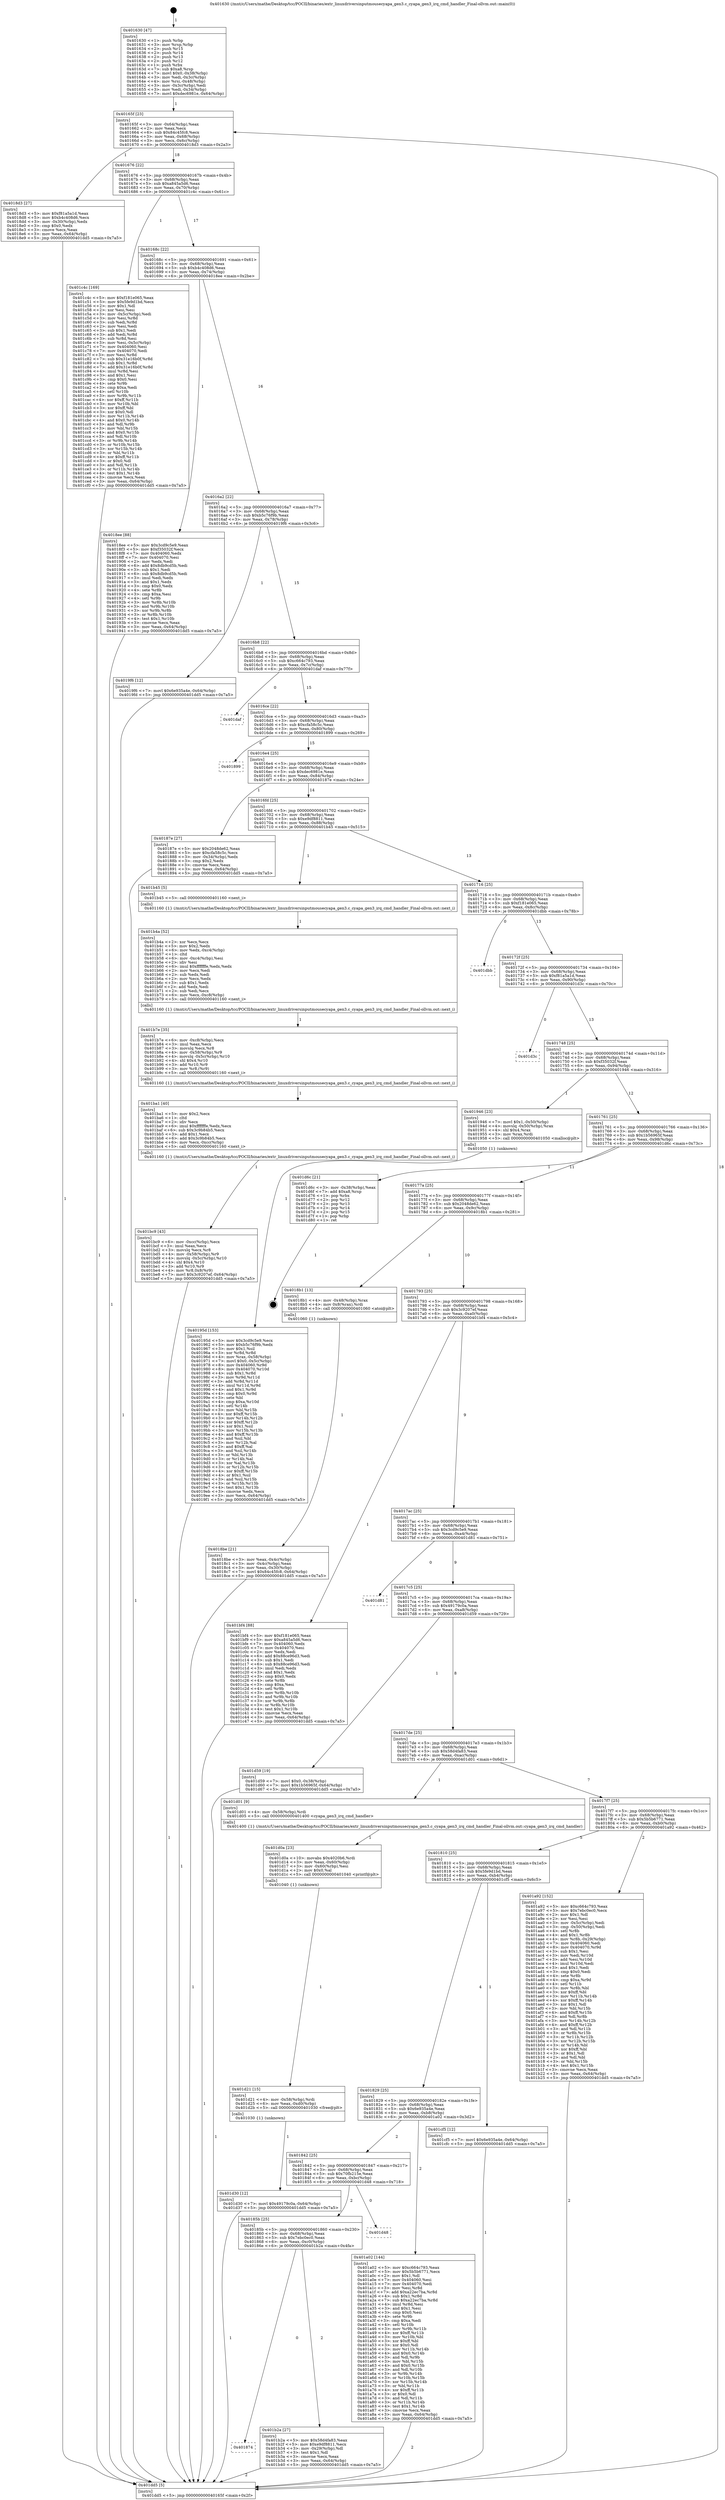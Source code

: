digraph "0x401630" {
  label = "0x401630 (/mnt/c/Users/mathe/Desktop/tcc/POCII/binaries/extr_linuxdriversinputmousecyapa_gen3.c_cyapa_gen3_irq_cmd_handler_Final-ollvm.out::main(0))"
  labelloc = "t"
  node[shape=record]

  Entry [label="",width=0.3,height=0.3,shape=circle,fillcolor=black,style=filled]
  "0x40165f" [label="{
     0x40165f [23]\l
     | [instrs]\l
     &nbsp;&nbsp;0x40165f \<+3\>: mov -0x64(%rbp),%eax\l
     &nbsp;&nbsp;0x401662 \<+2\>: mov %eax,%ecx\l
     &nbsp;&nbsp;0x401664 \<+6\>: sub $0x84c45fc8,%ecx\l
     &nbsp;&nbsp;0x40166a \<+3\>: mov %eax,-0x68(%rbp)\l
     &nbsp;&nbsp;0x40166d \<+3\>: mov %ecx,-0x6c(%rbp)\l
     &nbsp;&nbsp;0x401670 \<+6\>: je 00000000004018d3 \<main+0x2a3\>\l
  }"]
  "0x4018d3" [label="{
     0x4018d3 [27]\l
     | [instrs]\l
     &nbsp;&nbsp;0x4018d3 \<+5\>: mov $0xf81a5a1d,%eax\l
     &nbsp;&nbsp;0x4018d8 \<+5\>: mov $0xb4c408d6,%ecx\l
     &nbsp;&nbsp;0x4018dd \<+3\>: mov -0x30(%rbp),%edx\l
     &nbsp;&nbsp;0x4018e0 \<+3\>: cmp $0x0,%edx\l
     &nbsp;&nbsp;0x4018e3 \<+3\>: cmove %ecx,%eax\l
     &nbsp;&nbsp;0x4018e6 \<+3\>: mov %eax,-0x64(%rbp)\l
     &nbsp;&nbsp;0x4018e9 \<+5\>: jmp 0000000000401dd5 \<main+0x7a5\>\l
  }"]
  "0x401676" [label="{
     0x401676 [22]\l
     | [instrs]\l
     &nbsp;&nbsp;0x401676 \<+5\>: jmp 000000000040167b \<main+0x4b\>\l
     &nbsp;&nbsp;0x40167b \<+3\>: mov -0x68(%rbp),%eax\l
     &nbsp;&nbsp;0x40167e \<+5\>: sub $0xa845a5d6,%eax\l
     &nbsp;&nbsp;0x401683 \<+3\>: mov %eax,-0x70(%rbp)\l
     &nbsp;&nbsp;0x401686 \<+6\>: je 0000000000401c4c \<main+0x61c\>\l
  }"]
  Exit [label="",width=0.3,height=0.3,shape=circle,fillcolor=black,style=filled,peripheries=2]
  "0x401c4c" [label="{
     0x401c4c [169]\l
     | [instrs]\l
     &nbsp;&nbsp;0x401c4c \<+5\>: mov $0xf181e065,%eax\l
     &nbsp;&nbsp;0x401c51 \<+5\>: mov $0x5fe9d1bd,%ecx\l
     &nbsp;&nbsp;0x401c56 \<+2\>: mov $0x1,%dl\l
     &nbsp;&nbsp;0x401c58 \<+2\>: xor %esi,%esi\l
     &nbsp;&nbsp;0x401c5a \<+3\>: mov -0x5c(%rbp),%edi\l
     &nbsp;&nbsp;0x401c5d \<+3\>: mov %esi,%r8d\l
     &nbsp;&nbsp;0x401c60 \<+3\>: sub %edi,%r8d\l
     &nbsp;&nbsp;0x401c63 \<+2\>: mov %esi,%edi\l
     &nbsp;&nbsp;0x401c65 \<+3\>: sub $0x1,%edi\l
     &nbsp;&nbsp;0x401c68 \<+3\>: add %edi,%r8d\l
     &nbsp;&nbsp;0x401c6b \<+3\>: sub %r8d,%esi\l
     &nbsp;&nbsp;0x401c6e \<+3\>: mov %esi,-0x5c(%rbp)\l
     &nbsp;&nbsp;0x401c71 \<+7\>: mov 0x404060,%esi\l
     &nbsp;&nbsp;0x401c78 \<+7\>: mov 0x404070,%edi\l
     &nbsp;&nbsp;0x401c7f \<+3\>: mov %esi,%r8d\l
     &nbsp;&nbsp;0x401c82 \<+7\>: sub $0x31e16b0f,%r8d\l
     &nbsp;&nbsp;0x401c89 \<+4\>: sub $0x1,%r8d\l
     &nbsp;&nbsp;0x401c8d \<+7\>: add $0x31e16b0f,%r8d\l
     &nbsp;&nbsp;0x401c94 \<+4\>: imul %r8d,%esi\l
     &nbsp;&nbsp;0x401c98 \<+3\>: and $0x1,%esi\l
     &nbsp;&nbsp;0x401c9b \<+3\>: cmp $0x0,%esi\l
     &nbsp;&nbsp;0x401c9e \<+4\>: sete %r9b\l
     &nbsp;&nbsp;0x401ca2 \<+3\>: cmp $0xa,%edi\l
     &nbsp;&nbsp;0x401ca5 \<+4\>: setl %r10b\l
     &nbsp;&nbsp;0x401ca9 \<+3\>: mov %r9b,%r11b\l
     &nbsp;&nbsp;0x401cac \<+4\>: xor $0xff,%r11b\l
     &nbsp;&nbsp;0x401cb0 \<+3\>: mov %r10b,%bl\l
     &nbsp;&nbsp;0x401cb3 \<+3\>: xor $0xff,%bl\l
     &nbsp;&nbsp;0x401cb6 \<+3\>: xor $0x0,%dl\l
     &nbsp;&nbsp;0x401cb9 \<+3\>: mov %r11b,%r14b\l
     &nbsp;&nbsp;0x401cbc \<+4\>: and $0x0,%r14b\l
     &nbsp;&nbsp;0x401cc0 \<+3\>: and %dl,%r9b\l
     &nbsp;&nbsp;0x401cc3 \<+3\>: mov %bl,%r15b\l
     &nbsp;&nbsp;0x401cc6 \<+4\>: and $0x0,%r15b\l
     &nbsp;&nbsp;0x401cca \<+3\>: and %dl,%r10b\l
     &nbsp;&nbsp;0x401ccd \<+3\>: or %r9b,%r14b\l
     &nbsp;&nbsp;0x401cd0 \<+3\>: or %r10b,%r15b\l
     &nbsp;&nbsp;0x401cd3 \<+3\>: xor %r15b,%r14b\l
     &nbsp;&nbsp;0x401cd6 \<+3\>: or %bl,%r11b\l
     &nbsp;&nbsp;0x401cd9 \<+4\>: xor $0xff,%r11b\l
     &nbsp;&nbsp;0x401cdd \<+3\>: or $0x0,%dl\l
     &nbsp;&nbsp;0x401ce0 \<+3\>: and %dl,%r11b\l
     &nbsp;&nbsp;0x401ce3 \<+3\>: or %r11b,%r14b\l
     &nbsp;&nbsp;0x401ce6 \<+4\>: test $0x1,%r14b\l
     &nbsp;&nbsp;0x401cea \<+3\>: cmovne %ecx,%eax\l
     &nbsp;&nbsp;0x401ced \<+3\>: mov %eax,-0x64(%rbp)\l
     &nbsp;&nbsp;0x401cf0 \<+5\>: jmp 0000000000401dd5 \<main+0x7a5\>\l
  }"]
  "0x40168c" [label="{
     0x40168c [22]\l
     | [instrs]\l
     &nbsp;&nbsp;0x40168c \<+5\>: jmp 0000000000401691 \<main+0x61\>\l
     &nbsp;&nbsp;0x401691 \<+3\>: mov -0x68(%rbp),%eax\l
     &nbsp;&nbsp;0x401694 \<+5\>: sub $0xb4c408d6,%eax\l
     &nbsp;&nbsp;0x401699 \<+3\>: mov %eax,-0x74(%rbp)\l
     &nbsp;&nbsp;0x40169c \<+6\>: je 00000000004018ee \<main+0x2be\>\l
  }"]
  "0x401d30" [label="{
     0x401d30 [12]\l
     | [instrs]\l
     &nbsp;&nbsp;0x401d30 \<+7\>: movl $0x49179c0a,-0x64(%rbp)\l
     &nbsp;&nbsp;0x401d37 \<+5\>: jmp 0000000000401dd5 \<main+0x7a5\>\l
  }"]
  "0x4018ee" [label="{
     0x4018ee [88]\l
     | [instrs]\l
     &nbsp;&nbsp;0x4018ee \<+5\>: mov $0x3cd9c5e9,%eax\l
     &nbsp;&nbsp;0x4018f3 \<+5\>: mov $0xf35032f,%ecx\l
     &nbsp;&nbsp;0x4018f8 \<+7\>: mov 0x404060,%edx\l
     &nbsp;&nbsp;0x4018ff \<+7\>: mov 0x404070,%esi\l
     &nbsp;&nbsp;0x401906 \<+2\>: mov %edx,%edi\l
     &nbsp;&nbsp;0x401908 \<+6\>: add $0x8db9cd5b,%edi\l
     &nbsp;&nbsp;0x40190e \<+3\>: sub $0x1,%edi\l
     &nbsp;&nbsp;0x401911 \<+6\>: sub $0x8db9cd5b,%edi\l
     &nbsp;&nbsp;0x401917 \<+3\>: imul %edi,%edx\l
     &nbsp;&nbsp;0x40191a \<+3\>: and $0x1,%edx\l
     &nbsp;&nbsp;0x40191d \<+3\>: cmp $0x0,%edx\l
     &nbsp;&nbsp;0x401920 \<+4\>: sete %r8b\l
     &nbsp;&nbsp;0x401924 \<+3\>: cmp $0xa,%esi\l
     &nbsp;&nbsp;0x401927 \<+4\>: setl %r9b\l
     &nbsp;&nbsp;0x40192b \<+3\>: mov %r8b,%r10b\l
     &nbsp;&nbsp;0x40192e \<+3\>: and %r9b,%r10b\l
     &nbsp;&nbsp;0x401931 \<+3\>: xor %r9b,%r8b\l
     &nbsp;&nbsp;0x401934 \<+3\>: or %r8b,%r10b\l
     &nbsp;&nbsp;0x401937 \<+4\>: test $0x1,%r10b\l
     &nbsp;&nbsp;0x40193b \<+3\>: cmovne %ecx,%eax\l
     &nbsp;&nbsp;0x40193e \<+3\>: mov %eax,-0x64(%rbp)\l
     &nbsp;&nbsp;0x401941 \<+5\>: jmp 0000000000401dd5 \<main+0x7a5\>\l
  }"]
  "0x4016a2" [label="{
     0x4016a2 [22]\l
     | [instrs]\l
     &nbsp;&nbsp;0x4016a2 \<+5\>: jmp 00000000004016a7 \<main+0x77\>\l
     &nbsp;&nbsp;0x4016a7 \<+3\>: mov -0x68(%rbp),%eax\l
     &nbsp;&nbsp;0x4016aa \<+5\>: sub $0xb5c76f9b,%eax\l
     &nbsp;&nbsp;0x4016af \<+3\>: mov %eax,-0x78(%rbp)\l
     &nbsp;&nbsp;0x4016b2 \<+6\>: je 00000000004019f6 \<main+0x3c6\>\l
  }"]
  "0x401d21" [label="{
     0x401d21 [15]\l
     | [instrs]\l
     &nbsp;&nbsp;0x401d21 \<+4\>: mov -0x58(%rbp),%rdi\l
     &nbsp;&nbsp;0x401d25 \<+6\>: mov %eax,-0xd0(%rbp)\l
     &nbsp;&nbsp;0x401d2b \<+5\>: call 0000000000401030 \<free@plt\>\l
     | [calls]\l
     &nbsp;&nbsp;0x401030 \{1\} (unknown)\l
  }"]
  "0x4019f6" [label="{
     0x4019f6 [12]\l
     | [instrs]\l
     &nbsp;&nbsp;0x4019f6 \<+7\>: movl $0x6e935a4e,-0x64(%rbp)\l
     &nbsp;&nbsp;0x4019fd \<+5\>: jmp 0000000000401dd5 \<main+0x7a5\>\l
  }"]
  "0x4016b8" [label="{
     0x4016b8 [22]\l
     | [instrs]\l
     &nbsp;&nbsp;0x4016b8 \<+5\>: jmp 00000000004016bd \<main+0x8d\>\l
     &nbsp;&nbsp;0x4016bd \<+3\>: mov -0x68(%rbp),%eax\l
     &nbsp;&nbsp;0x4016c0 \<+5\>: sub $0xc664c793,%eax\l
     &nbsp;&nbsp;0x4016c5 \<+3\>: mov %eax,-0x7c(%rbp)\l
     &nbsp;&nbsp;0x4016c8 \<+6\>: je 0000000000401daf \<main+0x77f\>\l
  }"]
  "0x401d0a" [label="{
     0x401d0a [23]\l
     | [instrs]\l
     &nbsp;&nbsp;0x401d0a \<+10\>: movabs $0x4020b6,%rdi\l
     &nbsp;&nbsp;0x401d14 \<+3\>: mov %eax,-0x60(%rbp)\l
     &nbsp;&nbsp;0x401d17 \<+3\>: mov -0x60(%rbp),%esi\l
     &nbsp;&nbsp;0x401d1a \<+2\>: mov $0x0,%al\l
     &nbsp;&nbsp;0x401d1c \<+5\>: call 0000000000401040 \<printf@plt\>\l
     | [calls]\l
     &nbsp;&nbsp;0x401040 \{1\} (unknown)\l
  }"]
  "0x401daf" [label="{
     0x401daf\l
  }", style=dashed]
  "0x4016ce" [label="{
     0x4016ce [22]\l
     | [instrs]\l
     &nbsp;&nbsp;0x4016ce \<+5\>: jmp 00000000004016d3 \<main+0xa3\>\l
     &nbsp;&nbsp;0x4016d3 \<+3\>: mov -0x68(%rbp),%eax\l
     &nbsp;&nbsp;0x4016d6 \<+5\>: sub $0xcfa58c5c,%eax\l
     &nbsp;&nbsp;0x4016db \<+3\>: mov %eax,-0x80(%rbp)\l
     &nbsp;&nbsp;0x4016de \<+6\>: je 0000000000401899 \<main+0x269\>\l
  }"]
  "0x401bc9" [label="{
     0x401bc9 [43]\l
     | [instrs]\l
     &nbsp;&nbsp;0x401bc9 \<+6\>: mov -0xcc(%rbp),%ecx\l
     &nbsp;&nbsp;0x401bcf \<+3\>: imul %eax,%ecx\l
     &nbsp;&nbsp;0x401bd2 \<+3\>: movslq %ecx,%r8\l
     &nbsp;&nbsp;0x401bd5 \<+4\>: mov -0x58(%rbp),%r9\l
     &nbsp;&nbsp;0x401bd9 \<+4\>: movslq -0x5c(%rbp),%r10\l
     &nbsp;&nbsp;0x401bdd \<+4\>: shl $0x4,%r10\l
     &nbsp;&nbsp;0x401be1 \<+3\>: add %r10,%r9\l
     &nbsp;&nbsp;0x401be4 \<+4\>: mov %r8,0x8(%r9)\l
     &nbsp;&nbsp;0x401be8 \<+7\>: movl $0x3c9207ef,-0x64(%rbp)\l
     &nbsp;&nbsp;0x401bef \<+5\>: jmp 0000000000401dd5 \<main+0x7a5\>\l
  }"]
  "0x401899" [label="{
     0x401899\l
  }", style=dashed]
  "0x4016e4" [label="{
     0x4016e4 [25]\l
     | [instrs]\l
     &nbsp;&nbsp;0x4016e4 \<+5\>: jmp 00000000004016e9 \<main+0xb9\>\l
     &nbsp;&nbsp;0x4016e9 \<+3\>: mov -0x68(%rbp),%eax\l
     &nbsp;&nbsp;0x4016ec \<+5\>: sub $0xdec6981e,%eax\l
     &nbsp;&nbsp;0x4016f1 \<+6\>: mov %eax,-0x84(%rbp)\l
     &nbsp;&nbsp;0x4016f7 \<+6\>: je 000000000040187e \<main+0x24e\>\l
  }"]
  "0x401ba1" [label="{
     0x401ba1 [40]\l
     | [instrs]\l
     &nbsp;&nbsp;0x401ba1 \<+5\>: mov $0x2,%ecx\l
     &nbsp;&nbsp;0x401ba6 \<+1\>: cltd\l
     &nbsp;&nbsp;0x401ba7 \<+2\>: idiv %ecx\l
     &nbsp;&nbsp;0x401ba9 \<+6\>: imul $0xfffffffe,%edx,%ecx\l
     &nbsp;&nbsp;0x401baf \<+6\>: sub $0x3c9b84b5,%ecx\l
     &nbsp;&nbsp;0x401bb5 \<+3\>: add $0x1,%ecx\l
     &nbsp;&nbsp;0x401bb8 \<+6\>: add $0x3c9b84b5,%ecx\l
     &nbsp;&nbsp;0x401bbe \<+6\>: mov %ecx,-0xcc(%rbp)\l
     &nbsp;&nbsp;0x401bc4 \<+5\>: call 0000000000401160 \<next_i\>\l
     | [calls]\l
     &nbsp;&nbsp;0x401160 \{1\} (/mnt/c/Users/mathe/Desktop/tcc/POCII/binaries/extr_linuxdriversinputmousecyapa_gen3.c_cyapa_gen3_irq_cmd_handler_Final-ollvm.out::next_i)\l
  }"]
  "0x40187e" [label="{
     0x40187e [27]\l
     | [instrs]\l
     &nbsp;&nbsp;0x40187e \<+5\>: mov $0x2048de62,%eax\l
     &nbsp;&nbsp;0x401883 \<+5\>: mov $0xcfa58c5c,%ecx\l
     &nbsp;&nbsp;0x401888 \<+3\>: mov -0x34(%rbp),%edx\l
     &nbsp;&nbsp;0x40188b \<+3\>: cmp $0x2,%edx\l
     &nbsp;&nbsp;0x40188e \<+3\>: cmovne %ecx,%eax\l
     &nbsp;&nbsp;0x401891 \<+3\>: mov %eax,-0x64(%rbp)\l
     &nbsp;&nbsp;0x401894 \<+5\>: jmp 0000000000401dd5 \<main+0x7a5\>\l
  }"]
  "0x4016fd" [label="{
     0x4016fd [25]\l
     | [instrs]\l
     &nbsp;&nbsp;0x4016fd \<+5\>: jmp 0000000000401702 \<main+0xd2\>\l
     &nbsp;&nbsp;0x401702 \<+3\>: mov -0x68(%rbp),%eax\l
     &nbsp;&nbsp;0x401705 \<+5\>: sub $0xe9df8811,%eax\l
     &nbsp;&nbsp;0x40170a \<+6\>: mov %eax,-0x88(%rbp)\l
     &nbsp;&nbsp;0x401710 \<+6\>: je 0000000000401b45 \<main+0x515\>\l
  }"]
  "0x401dd5" [label="{
     0x401dd5 [5]\l
     | [instrs]\l
     &nbsp;&nbsp;0x401dd5 \<+5\>: jmp 000000000040165f \<main+0x2f\>\l
  }"]
  "0x401630" [label="{
     0x401630 [47]\l
     | [instrs]\l
     &nbsp;&nbsp;0x401630 \<+1\>: push %rbp\l
     &nbsp;&nbsp;0x401631 \<+3\>: mov %rsp,%rbp\l
     &nbsp;&nbsp;0x401634 \<+2\>: push %r15\l
     &nbsp;&nbsp;0x401636 \<+2\>: push %r14\l
     &nbsp;&nbsp;0x401638 \<+2\>: push %r13\l
     &nbsp;&nbsp;0x40163a \<+2\>: push %r12\l
     &nbsp;&nbsp;0x40163c \<+1\>: push %rbx\l
     &nbsp;&nbsp;0x40163d \<+7\>: sub $0xa8,%rsp\l
     &nbsp;&nbsp;0x401644 \<+7\>: movl $0x0,-0x38(%rbp)\l
     &nbsp;&nbsp;0x40164b \<+3\>: mov %edi,-0x3c(%rbp)\l
     &nbsp;&nbsp;0x40164e \<+4\>: mov %rsi,-0x48(%rbp)\l
     &nbsp;&nbsp;0x401652 \<+3\>: mov -0x3c(%rbp),%edi\l
     &nbsp;&nbsp;0x401655 \<+3\>: mov %edi,-0x34(%rbp)\l
     &nbsp;&nbsp;0x401658 \<+7\>: movl $0xdec6981e,-0x64(%rbp)\l
  }"]
  "0x401b7e" [label="{
     0x401b7e [35]\l
     | [instrs]\l
     &nbsp;&nbsp;0x401b7e \<+6\>: mov -0xc8(%rbp),%ecx\l
     &nbsp;&nbsp;0x401b84 \<+3\>: imul %eax,%ecx\l
     &nbsp;&nbsp;0x401b87 \<+3\>: movslq %ecx,%r8\l
     &nbsp;&nbsp;0x401b8a \<+4\>: mov -0x58(%rbp),%r9\l
     &nbsp;&nbsp;0x401b8e \<+4\>: movslq -0x5c(%rbp),%r10\l
     &nbsp;&nbsp;0x401b92 \<+4\>: shl $0x4,%r10\l
     &nbsp;&nbsp;0x401b96 \<+3\>: add %r10,%r9\l
     &nbsp;&nbsp;0x401b99 \<+3\>: mov %r8,(%r9)\l
     &nbsp;&nbsp;0x401b9c \<+5\>: call 0000000000401160 \<next_i\>\l
     | [calls]\l
     &nbsp;&nbsp;0x401160 \{1\} (/mnt/c/Users/mathe/Desktop/tcc/POCII/binaries/extr_linuxdriversinputmousecyapa_gen3.c_cyapa_gen3_irq_cmd_handler_Final-ollvm.out::next_i)\l
  }"]
  "0x401b45" [label="{
     0x401b45 [5]\l
     | [instrs]\l
     &nbsp;&nbsp;0x401b45 \<+5\>: call 0000000000401160 \<next_i\>\l
     | [calls]\l
     &nbsp;&nbsp;0x401160 \{1\} (/mnt/c/Users/mathe/Desktop/tcc/POCII/binaries/extr_linuxdriversinputmousecyapa_gen3.c_cyapa_gen3_irq_cmd_handler_Final-ollvm.out::next_i)\l
  }"]
  "0x401716" [label="{
     0x401716 [25]\l
     | [instrs]\l
     &nbsp;&nbsp;0x401716 \<+5\>: jmp 000000000040171b \<main+0xeb\>\l
     &nbsp;&nbsp;0x40171b \<+3\>: mov -0x68(%rbp),%eax\l
     &nbsp;&nbsp;0x40171e \<+5\>: sub $0xf181e065,%eax\l
     &nbsp;&nbsp;0x401723 \<+6\>: mov %eax,-0x8c(%rbp)\l
     &nbsp;&nbsp;0x401729 \<+6\>: je 0000000000401dbb \<main+0x78b\>\l
  }"]
  "0x401b4a" [label="{
     0x401b4a [52]\l
     | [instrs]\l
     &nbsp;&nbsp;0x401b4a \<+2\>: xor %ecx,%ecx\l
     &nbsp;&nbsp;0x401b4c \<+5\>: mov $0x2,%edx\l
     &nbsp;&nbsp;0x401b51 \<+6\>: mov %edx,-0xc4(%rbp)\l
     &nbsp;&nbsp;0x401b57 \<+1\>: cltd\l
     &nbsp;&nbsp;0x401b58 \<+6\>: mov -0xc4(%rbp),%esi\l
     &nbsp;&nbsp;0x401b5e \<+2\>: idiv %esi\l
     &nbsp;&nbsp;0x401b60 \<+6\>: imul $0xfffffffe,%edx,%edx\l
     &nbsp;&nbsp;0x401b66 \<+2\>: mov %ecx,%edi\l
     &nbsp;&nbsp;0x401b68 \<+2\>: sub %edx,%edi\l
     &nbsp;&nbsp;0x401b6a \<+2\>: mov %ecx,%edx\l
     &nbsp;&nbsp;0x401b6c \<+3\>: sub $0x1,%edx\l
     &nbsp;&nbsp;0x401b6f \<+2\>: add %edx,%edi\l
     &nbsp;&nbsp;0x401b71 \<+2\>: sub %edi,%ecx\l
     &nbsp;&nbsp;0x401b73 \<+6\>: mov %ecx,-0xc8(%rbp)\l
     &nbsp;&nbsp;0x401b79 \<+5\>: call 0000000000401160 \<next_i\>\l
     | [calls]\l
     &nbsp;&nbsp;0x401160 \{1\} (/mnt/c/Users/mathe/Desktop/tcc/POCII/binaries/extr_linuxdriversinputmousecyapa_gen3.c_cyapa_gen3_irq_cmd_handler_Final-ollvm.out::next_i)\l
  }"]
  "0x401dbb" [label="{
     0x401dbb\l
  }", style=dashed]
  "0x40172f" [label="{
     0x40172f [25]\l
     | [instrs]\l
     &nbsp;&nbsp;0x40172f \<+5\>: jmp 0000000000401734 \<main+0x104\>\l
     &nbsp;&nbsp;0x401734 \<+3\>: mov -0x68(%rbp),%eax\l
     &nbsp;&nbsp;0x401737 \<+5\>: sub $0xf81a5a1d,%eax\l
     &nbsp;&nbsp;0x40173c \<+6\>: mov %eax,-0x90(%rbp)\l
     &nbsp;&nbsp;0x401742 \<+6\>: je 0000000000401d3c \<main+0x70c\>\l
  }"]
  "0x401874" [label="{
     0x401874\l
  }", style=dashed]
  "0x401d3c" [label="{
     0x401d3c\l
  }", style=dashed]
  "0x401748" [label="{
     0x401748 [25]\l
     | [instrs]\l
     &nbsp;&nbsp;0x401748 \<+5\>: jmp 000000000040174d \<main+0x11d\>\l
     &nbsp;&nbsp;0x40174d \<+3\>: mov -0x68(%rbp),%eax\l
     &nbsp;&nbsp;0x401750 \<+5\>: sub $0xf35032f,%eax\l
     &nbsp;&nbsp;0x401755 \<+6\>: mov %eax,-0x94(%rbp)\l
     &nbsp;&nbsp;0x40175b \<+6\>: je 0000000000401946 \<main+0x316\>\l
  }"]
  "0x401b2a" [label="{
     0x401b2a [27]\l
     | [instrs]\l
     &nbsp;&nbsp;0x401b2a \<+5\>: mov $0x58d4fa83,%eax\l
     &nbsp;&nbsp;0x401b2f \<+5\>: mov $0xe9df8811,%ecx\l
     &nbsp;&nbsp;0x401b34 \<+3\>: mov -0x29(%rbp),%dl\l
     &nbsp;&nbsp;0x401b37 \<+3\>: test $0x1,%dl\l
     &nbsp;&nbsp;0x401b3a \<+3\>: cmovne %ecx,%eax\l
     &nbsp;&nbsp;0x401b3d \<+3\>: mov %eax,-0x64(%rbp)\l
     &nbsp;&nbsp;0x401b40 \<+5\>: jmp 0000000000401dd5 \<main+0x7a5\>\l
  }"]
  "0x401946" [label="{
     0x401946 [23]\l
     | [instrs]\l
     &nbsp;&nbsp;0x401946 \<+7\>: movl $0x1,-0x50(%rbp)\l
     &nbsp;&nbsp;0x40194d \<+4\>: movslq -0x50(%rbp),%rax\l
     &nbsp;&nbsp;0x401951 \<+4\>: shl $0x4,%rax\l
     &nbsp;&nbsp;0x401955 \<+3\>: mov %rax,%rdi\l
     &nbsp;&nbsp;0x401958 \<+5\>: call 0000000000401050 \<malloc@plt\>\l
     | [calls]\l
     &nbsp;&nbsp;0x401050 \{1\} (unknown)\l
  }"]
  "0x401761" [label="{
     0x401761 [25]\l
     | [instrs]\l
     &nbsp;&nbsp;0x401761 \<+5\>: jmp 0000000000401766 \<main+0x136\>\l
     &nbsp;&nbsp;0x401766 \<+3\>: mov -0x68(%rbp),%eax\l
     &nbsp;&nbsp;0x401769 \<+5\>: sub $0x1b56965f,%eax\l
     &nbsp;&nbsp;0x40176e \<+6\>: mov %eax,-0x98(%rbp)\l
     &nbsp;&nbsp;0x401774 \<+6\>: je 0000000000401d6c \<main+0x73c\>\l
  }"]
  "0x40185b" [label="{
     0x40185b [25]\l
     | [instrs]\l
     &nbsp;&nbsp;0x40185b \<+5\>: jmp 0000000000401860 \<main+0x230\>\l
     &nbsp;&nbsp;0x401860 \<+3\>: mov -0x68(%rbp),%eax\l
     &nbsp;&nbsp;0x401863 \<+5\>: sub $0x7ebc0ec0,%eax\l
     &nbsp;&nbsp;0x401868 \<+6\>: mov %eax,-0xc0(%rbp)\l
     &nbsp;&nbsp;0x40186e \<+6\>: je 0000000000401b2a \<main+0x4fa\>\l
  }"]
  "0x401d6c" [label="{
     0x401d6c [21]\l
     | [instrs]\l
     &nbsp;&nbsp;0x401d6c \<+3\>: mov -0x38(%rbp),%eax\l
     &nbsp;&nbsp;0x401d6f \<+7\>: add $0xa8,%rsp\l
     &nbsp;&nbsp;0x401d76 \<+1\>: pop %rbx\l
     &nbsp;&nbsp;0x401d77 \<+2\>: pop %r12\l
     &nbsp;&nbsp;0x401d79 \<+2\>: pop %r13\l
     &nbsp;&nbsp;0x401d7b \<+2\>: pop %r14\l
     &nbsp;&nbsp;0x401d7d \<+2\>: pop %r15\l
     &nbsp;&nbsp;0x401d7f \<+1\>: pop %rbp\l
     &nbsp;&nbsp;0x401d80 \<+1\>: ret\l
  }"]
  "0x40177a" [label="{
     0x40177a [25]\l
     | [instrs]\l
     &nbsp;&nbsp;0x40177a \<+5\>: jmp 000000000040177f \<main+0x14f\>\l
     &nbsp;&nbsp;0x40177f \<+3\>: mov -0x68(%rbp),%eax\l
     &nbsp;&nbsp;0x401782 \<+5\>: sub $0x2048de62,%eax\l
     &nbsp;&nbsp;0x401787 \<+6\>: mov %eax,-0x9c(%rbp)\l
     &nbsp;&nbsp;0x40178d \<+6\>: je 00000000004018b1 \<main+0x281\>\l
  }"]
  "0x401d48" [label="{
     0x401d48\l
  }", style=dashed]
  "0x4018b1" [label="{
     0x4018b1 [13]\l
     | [instrs]\l
     &nbsp;&nbsp;0x4018b1 \<+4\>: mov -0x48(%rbp),%rax\l
     &nbsp;&nbsp;0x4018b5 \<+4\>: mov 0x8(%rax),%rdi\l
     &nbsp;&nbsp;0x4018b9 \<+5\>: call 0000000000401060 \<atoi@plt\>\l
     | [calls]\l
     &nbsp;&nbsp;0x401060 \{1\} (unknown)\l
  }"]
  "0x401793" [label="{
     0x401793 [25]\l
     | [instrs]\l
     &nbsp;&nbsp;0x401793 \<+5\>: jmp 0000000000401798 \<main+0x168\>\l
     &nbsp;&nbsp;0x401798 \<+3\>: mov -0x68(%rbp),%eax\l
     &nbsp;&nbsp;0x40179b \<+5\>: sub $0x3c9207ef,%eax\l
     &nbsp;&nbsp;0x4017a0 \<+6\>: mov %eax,-0xa0(%rbp)\l
     &nbsp;&nbsp;0x4017a6 \<+6\>: je 0000000000401bf4 \<main+0x5c4\>\l
  }"]
  "0x4018be" [label="{
     0x4018be [21]\l
     | [instrs]\l
     &nbsp;&nbsp;0x4018be \<+3\>: mov %eax,-0x4c(%rbp)\l
     &nbsp;&nbsp;0x4018c1 \<+3\>: mov -0x4c(%rbp),%eax\l
     &nbsp;&nbsp;0x4018c4 \<+3\>: mov %eax,-0x30(%rbp)\l
     &nbsp;&nbsp;0x4018c7 \<+7\>: movl $0x84c45fc8,-0x64(%rbp)\l
     &nbsp;&nbsp;0x4018ce \<+5\>: jmp 0000000000401dd5 \<main+0x7a5\>\l
  }"]
  "0x40195d" [label="{
     0x40195d [153]\l
     | [instrs]\l
     &nbsp;&nbsp;0x40195d \<+5\>: mov $0x3cd9c5e9,%ecx\l
     &nbsp;&nbsp;0x401962 \<+5\>: mov $0xb5c76f9b,%edx\l
     &nbsp;&nbsp;0x401967 \<+3\>: mov $0x1,%sil\l
     &nbsp;&nbsp;0x40196a \<+3\>: xor %r8d,%r8d\l
     &nbsp;&nbsp;0x40196d \<+4\>: mov %rax,-0x58(%rbp)\l
     &nbsp;&nbsp;0x401971 \<+7\>: movl $0x0,-0x5c(%rbp)\l
     &nbsp;&nbsp;0x401978 \<+8\>: mov 0x404060,%r9d\l
     &nbsp;&nbsp;0x401980 \<+8\>: mov 0x404070,%r10d\l
     &nbsp;&nbsp;0x401988 \<+4\>: sub $0x1,%r8d\l
     &nbsp;&nbsp;0x40198c \<+3\>: mov %r9d,%r11d\l
     &nbsp;&nbsp;0x40198f \<+3\>: add %r8d,%r11d\l
     &nbsp;&nbsp;0x401992 \<+4\>: imul %r11d,%r9d\l
     &nbsp;&nbsp;0x401996 \<+4\>: and $0x1,%r9d\l
     &nbsp;&nbsp;0x40199a \<+4\>: cmp $0x0,%r9d\l
     &nbsp;&nbsp;0x40199e \<+3\>: sete %bl\l
     &nbsp;&nbsp;0x4019a1 \<+4\>: cmp $0xa,%r10d\l
     &nbsp;&nbsp;0x4019a5 \<+4\>: setl %r14b\l
     &nbsp;&nbsp;0x4019a9 \<+3\>: mov %bl,%r15b\l
     &nbsp;&nbsp;0x4019ac \<+4\>: xor $0xff,%r15b\l
     &nbsp;&nbsp;0x4019b0 \<+3\>: mov %r14b,%r12b\l
     &nbsp;&nbsp;0x4019b3 \<+4\>: xor $0xff,%r12b\l
     &nbsp;&nbsp;0x4019b7 \<+4\>: xor $0x1,%sil\l
     &nbsp;&nbsp;0x4019bb \<+3\>: mov %r15b,%r13b\l
     &nbsp;&nbsp;0x4019be \<+4\>: and $0xff,%r13b\l
     &nbsp;&nbsp;0x4019c2 \<+3\>: and %sil,%bl\l
     &nbsp;&nbsp;0x4019c5 \<+3\>: mov %r12b,%al\l
     &nbsp;&nbsp;0x4019c8 \<+2\>: and $0xff,%al\l
     &nbsp;&nbsp;0x4019ca \<+3\>: and %sil,%r14b\l
     &nbsp;&nbsp;0x4019cd \<+3\>: or %bl,%r13b\l
     &nbsp;&nbsp;0x4019d0 \<+3\>: or %r14b,%al\l
     &nbsp;&nbsp;0x4019d3 \<+3\>: xor %al,%r13b\l
     &nbsp;&nbsp;0x4019d6 \<+3\>: or %r12b,%r15b\l
     &nbsp;&nbsp;0x4019d9 \<+4\>: xor $0xff,%r15b\l
     &nbsp;&nbsp;0x4019dd \<+4\>: or $0x1,%sil\l
     &nbsp;&nbsp;0x4019e1 \<+3\>: and %sil,%r15b\l
     &nbsp;&nbsp;0x4019e4 \<+3\>: or %r15b,%r13b\l
     &nbsp;&nbsp;0x4019e7 \<+4\>: test $0x1,%r13b\l
     &nbsp;&nbsp;0x4019eb \<+3\>: cmovne %edx,%ecx\l
     &nbsp;&nbsp;0x4019ee \<+3\>: mov %ecx,-0x64(%rbp)\l
     &nbsp;&nbsp;0x4019f1 \<+5\>: jmp 0000000000401dd5 \<main+0x7a5\>\l
  }"]
  "0x401842" [label="{
     0x401842 [25]\l
     | [instrs]\l
     &nbsp;&nbsp;0x401842 \<+5\>: jmp 0000000000401847 \<main+0x217\>\l
     &nbsp;&nbsp;0x401847 \<+3\>: mov -0x68(%rbp),%eax\l
     &nbsp;&nbsp;0x40184a \<+5\>: sub $0x70fb215e,%eax\l
     &nbsp;&nbsp;0x40184f \<+6\>: mov %eax,-0xbc(%rbp)\l
     &nbsp;&nbsp;0x401855 \<+6\>: je 0000000000401d48 \<main+0x718\>\l
  }"]
  "0x401bf4" [label="{
     0x401bf4 [88]\l
     | [instrs]\l
     &nbsp;&nbsp;0x401bf4 \<+5\>: mov $0xf181e065,%eax\l
     &nbsp;&nbsp;0x401bf9 \<+5\>: mov $0xa845a5d6,%ecx\l
     &nbsp;&nbsp;0x401bfe \<+7\>: mov 0x404060,%edx\l
     &nbsp;&nbsp;0x401c05 \<+7\>: mov 0x404070,%esi\l
     &nbsp;&nbsp;0x401c0c \<+2\>: mov %edx,%edi\l
     &nbsp;&nbsp;0x401c0e \<+6\>: add $0x88ce96d3,%edi\l
     &nbsp;&nbsp;0x401c14 \<+3\>: sub $0x1,%edi\l
     &nbsp;&nbsp;0x401c17 \<+6\>: sub $0x88ce96d3,%edi\l
     &nbsp;&nbsp;0x401c1d \<+3\>: imul %edi,%edx\l
     &nbsp;&nbsp;0x401c20 \<+3\>: and $0x1,%edx\l
     &nbsp;&nbsp;0x401c23 \<+3\>: cmp $0x0,%edx\l
     &nbsp;&nbsp;0x401c26 \<+4\>: sete %r8b\l
     &nbsp;&nbsp;0x401c2a \<+3\>: cmp $0xa,%esi\l
     &nbsp;&nbsp;0x401c2d \<+4\>: setl %r9b\l
     &nbsp;&nbsp;0x401c31 \<+3\>: mov %r8b,%r10b\l
     &nbsp;&nbsp;0x401c34 \<+3\>: and %r9b,%r10b\l
     &nbsp;&nbsp;0x401c37 \<+3\>: xor %r9b,%r8b\l
     &nbsp;&nbsp;0x401c3a \<+3\>: or %r8b,%r10b\l
     &nbsp;&nbsp;0x401c3d \<+4\>: test $0x1,%r10b\l
     &nbsp;&nbsp;0x401c41 \<+3\>: cmovne %ecx,%eax\l
     &nbsp;&nbsp;0x401c44 \<+3\>: mov %eax,-0x64(%rbp)\l
     &nbsp;&nbsp;0x401c47 \<+5\>: jmp 0000000000401dd5 \<main+0x7a5\>\l
  }"]
  "0x4017ac" [label="{
     0x4017ac [25]\l
     | [instrs]\l
     &nbsp;&nbsp;0x4017ac \<+5\>: jmp 00000000004017b1 \<main+0x181\>\l
     &nbsp;&nbsp;0x4017b1 \<+3\>: mov -0x68(%rbp),%eax\l
     &nbsp;&nbsp;0x4017b4 \<+5\>: sub $0x3cd9c5e9,%eax\l
     &nbsp;&nbsp;0x4017b9 \<+6\>: mov %eax,-0xa4(%rbp)\l
     &nbsp;&nbsp;0x4017bf \<+6\>: je 0000000000401d81 \<main+0x751\>\l
  }"]
  "0x401a02" [label="{
     0x401a02 [144]\l
     | [instrs]\l
     &nbsp;&nbsp;0x401a02 \<+5\>: mov $0xc664c793,%eax\l
     &nbsp;&nbsp;0x401a07 \<+5\>: mov $0x5b5b6771,%ecx\l
     &nbsp;&nbsp;0x401a0c \<+2\>: mov $0x1,%dl\l
     &nbsp;&nbsp;0x401a0e \<+7\>: mov 0x404060,%esi\l
     &nbsp;&nbsp;0x401a15 \<+7\>: mov 0x404070,%edi\l
     &nbsp;&nbsp;0x401a1c \<+3\>: mov %esi,%r8d\l
     &nbsp;&nbsp;0x401a1f \<+7\>: add $0xa22ec7ba,%r8d\l
     &nbsp;&nbsp;0x401a26 \<+4\>: sub $0x1,%r8d\l
     &nbsp;&nbsp;0x401a2a \<+7\>: sub $0xa22ec7ba,%r8d\l
     &nbsp;&nbsp;0x401a31 \<+4\>: imul %r8d,%esi\l
     &nbsp;&nbsp;0x401a35 \<+3\>: and $0x1,%esi\l
     &nbsp;&nbsp;0x401a38 \<+3\>: cmp $0x0,%esi\l
     &nbsp;&nbsp;0x401a3b \<+4\>: sete %r9b\l
     &nbsp;&nbsp;0x401a3f \<+3\>: cmp $0xa,%edi\l
     &nbsp;&nbsp;0x401a42 \<+4\>: setl %r10b\l
     &nbsp;&nbsp;0x401a46 \<+3\>: mov %r9b,%r11b\l
     &nbsp;&nbsp;0x401a49 \<+4\>: xor $0xff,%r11b\l
     &nbsp;&nbsp;0x401a4d \<+3\>: mov %r10b,%bl\l
     &nbsp;&nbsp;0x401a50 \<+3\>: xor $0xff,%bl\l
     &nbsp;&nbsp;0x401a53 \<+3\>: xor $0x0,%dl\l
     &nbsp;&nbsp;0x401a56 \<+3\>: mov %r11b,%r14b\l
     &nbsp;&nbsp;0x401a59 \<+4\>: and $0x0,%r14b\l
     &nbsp;&nbsp;0x401a5d \<+3\>: and %dl,%r9b\l
     &nbsp;&nbsp;0x401a60 \<+3\>: mov %bl,%r15b\l
     &nbsp;&nbsp;0x401a63 \<+4\>: and $0x0,%r15b\l
     &nbsp;&nbsp;0x401a67 \<+3\>: and %dl,%r10b\l
     &nbsp;&nbsp;0x401a6a \<+3\>: or %r9b,%r14b\l
     &nbsp;&nbsp;0x401a6d \<+3\>: or %r10b,%r15b\l
     &nbsp;&nbsp;0x401a70 \<+3\>: xor %r15b,%r14b\l
     &nbsp;&nbsp;0x401a73 \<+3\>: or %bl,%r11b\l
     &nbsp;&nbsp;0x401a76 \<+4\>: xor $0xff,%r11b\l
     &nbsp;&nbsp;0x401a7a \<+3\>: or $0x0,%dl\l
     &nbsp;&nbsp;0x401a7d \<+3\>: and %dl,%r11b\l
     &nbsp;&nbsp;0x401a80 \<+3\>: or %r11b,%r14b\l
     &nbsp;&nbsp;0x401a83 \<+4\>: test $0x1,%r14b\l
     &nbsp;&nbsp;0x401a87 \<+3\>: cmovne %ecx,%eax\l
     &nbsp;&nbsp;0x401a8a \<+3\>: mov %eax,-0x64(%rbp)\l
     &nbsp;&nbsp;0x401a8d \<+5\>: jmp 0000000000401dd5 \<main+0x7a5\>\l
  }"]
  "0x401d81" [label="{
     0x401d81\l
  }", style=dashed]
  "0x4017c5" [label="{
     0x4017c5 [25]\l
     | [instrs]\l
     &nbsp;&nbsp;0x4017c5 \<+5\>: jmp 00000000004017ca \<main+0x19a\>\l
     &nbsp;&nbsp;0x4017ca \<+3\>: mov -0x68(%rbp),%eax\l
     &nbsp;&nbsp;0x4017cd \<+5\>: sub $0x49179c0a,%eax\l
     &nbsp;&nbsp;0x4017d2 \<+6\>: mov %eax,-0xa8(%rbp)\l
     &nbsp;&nbsp;0x4017d8 \<+6\>: je 0000000000401d59 \<main+0x729\>\l
  }"]
  "0x401829" [label="{
     0x401829 [25]\l
     | [instrs]\l
     &nbsp;&nbsp;0x401829 \<+5\>: jmp 000000000040182e \<main+0x1fe\>\l
     &nbsp;&nbsp;0x40182e \<+3\>: mov -0x68(%rbp),%eax\l
     &nbsp;&nbsp;0x401831 \<+5\>: sub $0x6e935a4e,%eax\l
     &nbsp;&nbsp;0x401836 \<+6\>: mov %eax,-0xb8(%rbp)\l
     &nbsp;&nbsp;0x40183c \<+6\>: je 0000000000401a02 \<main+0x3d2\>\l
  }"]
  "0x401d59" [label="{
     0x401d59 [19]\l
     | [instrs]\l
     &nbsp;&nbsp;0x401d59 \<+7\>: movl $0x0,-0x38(%rbp)\l
     &nbsp;&nbsp;0x401d60 \<+7\>: movl $0x1b56965f,-0x64(%rbp)\l
     &nbsp;&nbsp;0x401d67 \<+5\>: jmp 0000000000401dd5 \<main+0x7a5\>\l
  }"]
  "0x4017de" [label="{
     0x4017de [25]\l
     | [instrs]\l
     &nbsp;&nbsp;0x4017de \<+5\>: jmp 00000000004017e3 \<main+0x1b3\>\l
     &nbsp;&nbsp;0x4017e3 \<+3\>: mov -0x68(%rbp),%eax\l
     &nbsp;&nbsp;0x4017e6 \<+5\>: sub $0x58d4fa83,%eax\l
     &nbsp;&nbsp;0x4017eb \<+6\>: mov %eax,-0xac(%rbp)\l
     &nbsp;&nbsp;0x4017f1 \<+6\>: je 0000000000401d01 \<main+0x6d1\>\l
  }"]
  "0x401cf5" [label="{
     0x401cf5 [12]\l
     | [instrs]\l
     &nbsp;&nbsp;0x401cf5 \<+7\>: movl $0x6e935a4e,-0x64(%rbp)\l
     &nbsp;&nbsp;0x401cfc \<+5\>: jmp 0000000000401dd5 \<main+0x7a5\>\l
  }"]
  "0x401d01" [label="{
     0x401d01 [9]\l
     | [instrs]\l
     &nbsp;&nbsp;0x401d01 \<+4\>: mov -0x58(%rbp),%rdi\l
     &nbsp;&nbsp;0x401d05 \<+5\>: call 0000000000401400 \<cyapa_gen3_irq_cmd_handler\>\l
     | [calls]\l
     &nbsp;&nbsp;0x401400 \{1\} (/mnt/c/Users/mathe/Desktop/tcc/POCII/binaries/extr_linuxdriversinputmousecyapa_gen3.c_cyapa_gen3_irq_cmd_handler_Final-ollvm.out::cyapa_gen3_irq_cmd_handler)\l
  }"]
  "0x4017f7" [label="{
     0x4017f7 [25]\l
     | [instrs]\l
     &nbsp;&nbsp;0x4017f7 \<+5\>: jmp 00000000004017fc \<main+0x1cc\>\l
     &nbsp;&nbsp;0x4017fc \<+3\>: mov -0x68(%rbp),%eax\l
     &nbsp;&nbsp;0x4017ff \<+5\>: sub $0x5b5b6771,%eax\l
     &nbsp;&nbsp;0x401804 \<+6\>: mov %eax,-0xb0(%rbp)\l
     &nbsp;&nbsp;0x40180a \<+6\>: je 0000000000401a92 \<main+0x462\>\l
  }"]
  "0x401810" [label="{
     0x401810 [25]\l
     | [instrs]\l
     &nbsp;&nbsp;0x401810 \<+5\>: jmp 0000000000401815 \<main+0x1e5\>\l
     &nbsp;&nbsp;0x401815 \<+3\>: mov -0x68(%rbp),%eax\l
     &nbsp;&nbsp;0x401818 \<+5\>: sub $0x5fe9d1bd,%eax\l
     &nbsp;&nbsp;0x40181d \<+6\>: mov %eax,-0xb4(%rbp)\l
     &nbsp;&nbsp;0x401823 \<+6\>: je 0000000000401cf5 \<main+0x6c5\>\l
  }"]
  "0x401a92" [label="{
     0x401a92 [152]\l
     | [instrs]\l
     &nbsp;&nbsp;0x401a92 \<+5\>: mov $0xc664c793,%eax\l
     &nbsp;&nbsp;0x401a97 \<+5\>: mov $0x7ebc0ec0,%ecx\l
     &nbsp;&nbsp;0x401a9c \<+2\>: mov $0x1,%dl\l
     &nbsp;&nbsp;0x401a9e \<+2\>: xor %esi,%esi\l
     &nbsp;&nbsp;0x401aa0 \<+3\>: mov -0x5c(%rbp),%edi\l
     &nbsp;&nbsp;0x401aa3 \<+3\>: cmp -0x50(%rbp),%edi\l
     &nbsp;&nbsp;0x401aa6 \<+4\>: setl %r8b\l
     &nbsp;&nbsp;0x401aaa \<+4\>: and $0x1,%r8b\l
     &nbsp;&nbsp;0x401aae \<+4\>: mov %r8b,-0x29(%rbp)\l
     &nbsp;&nbsp;0x401ab2 \<+7\>: mov 0x404060,%edi\l
     &nbsp;&nbsp;0x401ab9 \<+8\>: mov 0x404070,%r9d\l
     &nbsp;&nbsp;0x401ac1 \<+3\>: sub $0x1,%esi\l
     &nbsp;&nbsp;0x401ac4 \<+3\>: mov %edi,%r10d\l
     &nbsp;&nbsp;0x401ac7 \<+3\>: add %esi,%r10d\l
     &nbsp;&nbsp;0x401aca \<+4\>: imul %r10d,%edi\l
     &nbsp;&nbsp;0x401ace \<+3\>: and $0x1,%edi\l
     &nbsp;&nbsp;0x401ad1 \<+3\>: cmp $0x0,%edi\l
     &nbsp;&nbsp;0x401ad4 \<+4\>: sete %r8b\l
     &nbsp;&nbsp;0x401ad8 \<+4\>: cmp $0xa,%r9d\l
     &nbsp;&nbsp;0x401adc \<+4\>: setl %r11b\l
     &nbsp;&nbsp;0x401ae0 \<+3\>: mov %r8b,%bl\l
     &nbsp;&nbsp;0x401ae3 \<+3\>: xor $0xff,%bl\l
     &nbsp;&nbsp;0x401ae6 \<+3\>: mov %r11b,%r14b\l
     &nbsp;&nbsp;0x401ae9 \<+4\>: xor $0xff,%r14b\l
     &nbsp;&nbsp;0x401aed \<+3\>: xor $0x1,%dl\l
     &nbsp;&nbsp;0x401af0 \<+3\>: mov %bl,%r15b\l
     &nbsp;&nbsp;0x401af3 \<+4\>: and $0xff,%r15b\l
     &nbsp;&nbsp;0x401af7 \<+3\>: and %dl,%r8b\l
     &nbsp;&nbsp;0x401afa \<+3\>: mov %r14b,%r12b\l
     &nbsp;&nbsp;0x401afd \<+4\>: and $0xff,%r12b\l
     &nbsp;&nbsp;0x401b01 \<+3\>: and %dl,%r11b\l
     &nbsp;&nbsp;0x401b04 \<+3\>: or %r8b,%r15b\l
     &nbsp;&nbsp;0x401b07 \<+3\>: or %r11b,%r12b\l
     &nbsp;&nbsp;0x401b0a \<+3\>: xor %r12b,%r15b\l
     &nbsp;&nbsp;0x401b0d \<+3\>: or %r14b,%bl\l
     &nbsp;&nbsp;0x401b10 \<+3\>: xor $0xff,%bl\l
     &nbsp;&nbsp;0x401b13 \<+3\>: or $0x1,%dl\l
     &nbsp;&nbsp;0x401b16 \<+2\>: and %dl,%bl\l
     &nbsp;&nbsp;0x401b18 \<+3\>: or %bl,%r15b\l
     &nbsp;&nbsp;0x401b1b \<+4\>: test $0x1,%r15b\l
     &nbsp;&nbsp;0x401b1f \<+3\>: cmovne %ecx,%eax\l
     &nbsp;&nbsp;0x401b22 \<+3\>: mov %eax,-0x64(%rbp)\l
     &nbsp;&nbsp;0x401b25 \<+5\>: jmp 0000000000401dd5 \<main+0x7a5\>\l
  }"]
  Entry -> "0x401630" [label=" 1"]
  "0x40165f" -> "0x4018d3" [label=" 1"]
  "0x40165f" -> "0x401676" [label=" 18"]
  "0x401d6c" -> Exit [label=" 1"]
  "0x401676" -> "0x401c4c" [label=" 1"]
  "0x401676" -> "0x40168c" [label=" 17"]
  "0x401d59" -> "0x401dd5" [label=" 1"]
  "0x40168c" -> "0x4018ee" [label=" 1"]
  "0x40168c" -> "0x4016a2" [label=" 16"]
  "0x401d30" -> "0x401dd5" [label=" 1"]
  "0x4016a2" -> "0x4019f6" [label=" 1"]
  "0x4016a2" -> "0x4016b8" [label=" 15"]
  "0x401d21" -> "0x401d30" [label=" 1"]
  "0x4016b8" -> "0x401daf" [label=" 0"]
  "0x4016b8" -> "0x4016ce" [label=" 15"]
  "0x401d0a" -> "0x401d21" [label=" 1"]
  "0x4016ce" -> "0x401899" [label=" 0"]
  "0x4016ce" -> "0x4016e4" [label=" 15"]
  "0x401d01" -> "0x401d0a" [label=" 1"]
  "0x4016e4" -> "0x40187e" [label=" 1"]
  "0x4016e4" -> "0x4016fd" [label=" 14"]
  "0x40187e" -> "0x401dd5" [label=" 1"]
  "0x401630" -> "0x40165f" [label=" 1"]
  "0x401dd5" -> "0x40165f" [label=" 18"]
  "0x401cf5" -> "0x401dd5" [label=" 1"]
  "0x4016fd" -> "0x401b45" [label=" 1"]
  "0x4016fd" -> "0x401716" [label=" 13"]
  "0x401c4c" -> "0x401dd5" [label=" 1"]
  "0x401716" -> "0x401dbb" [label=" 0"]
  "0x401716" -> "0x40172f" [label=" 13"]
  "0x401bf4" -> "0x401dd5" [label=" 1"]
  "0x40172f" -> "0x401d3c" [label=" 0"]
  "0x40172f" -> "0x401748" [label=" 13"]
  "0x401bc9" -> "0x401dd5" [label=" 1"]
  "0x401748" -> "0x401946" [label=" 1"]
  "0x401748" -> "0x401761" [label=" 12"]
  "0x401ba1" -> "0x401bc9" [label=" 1"]
  "0x401761" -> "0x401d6c" [label=" 1"]
  "0x401761" -> "0x40177a" [label=" 11"]
  "0x401b4a" -> "0x401b7e" [label=" 1"]
  "0x40177a" -> "0x4018b1" [label=" 1"]
  "0x40177a" -> "0x401793" [label=" 10"]
  "0x4018b1" -> "0x4018be" [label=" 1"]
  "0x4018be" -> "0x401dd5" [label=" 1"]
  "0x4018d3" -> "0x401dd5" [label=" 1"]
  "0x4018ee" -> "0x401dd5" [label=" 1"]
  "0x401946" -> "0x40195d" [label=" 1"]
  "0x40195d" -> "0x401dd5" [label=" 1"]
  "0x4019f6" -> "0x401dd5" [label=" 1"]
  "0x401b45" -> "0x401b4a" [label=" 1"]
  "0x401793" -> "0x401bf4" [label=" 1"]
  "0x401793" -> "0x4017ac" [label=" 9"]
  "0x40185b" -> "0x401874" [label=" 0"]
  "0x4017ac" -> "0x401d81" [label=" 0"]
  "0x4017ac" -> "0x4017c5" [label=" 9"]
  "0x40185b" -> "0x401b2a" [label=" 2"]
  "0x4017c5" -> "0x401d59" [label=" 1"]
  "0x4017c5" -> "0x4017de" [label=" 8"]
  "0x401842" -> "0x40185b" [label=" 2"]
  "0x4017de" -> "0x401d01" [label=" 1"]
  "0x4017de" -> "0x4017f7" [label=" 7"]
  "0x401842" -> "0x401d48" [label=" 0"]
  "0x4017f7" -> "0x401a92" [label=" 2"]
  "0x4017f7" -> "0x401810" [label=" 5"]
  "0x401b2a" -> "0x401dd5" [label=" 2"]
  "0x401810" -> "0x401cf5" [label=" 1"]
  "0x401810" -> "0x401829" [label=" 4"]
  "0x401b7e" -> "0x401ba1" [label=" 1"]
  "0x401829" -> "0x401a02" [label=" 2"]
  "0x401829" -> "0x401842" [label=" 2"]
  "0x401a02" -> "0x401dd5" [label=" 2"]
  "0x401a92" -> "0x401dd5" [label=" 2"]
}
